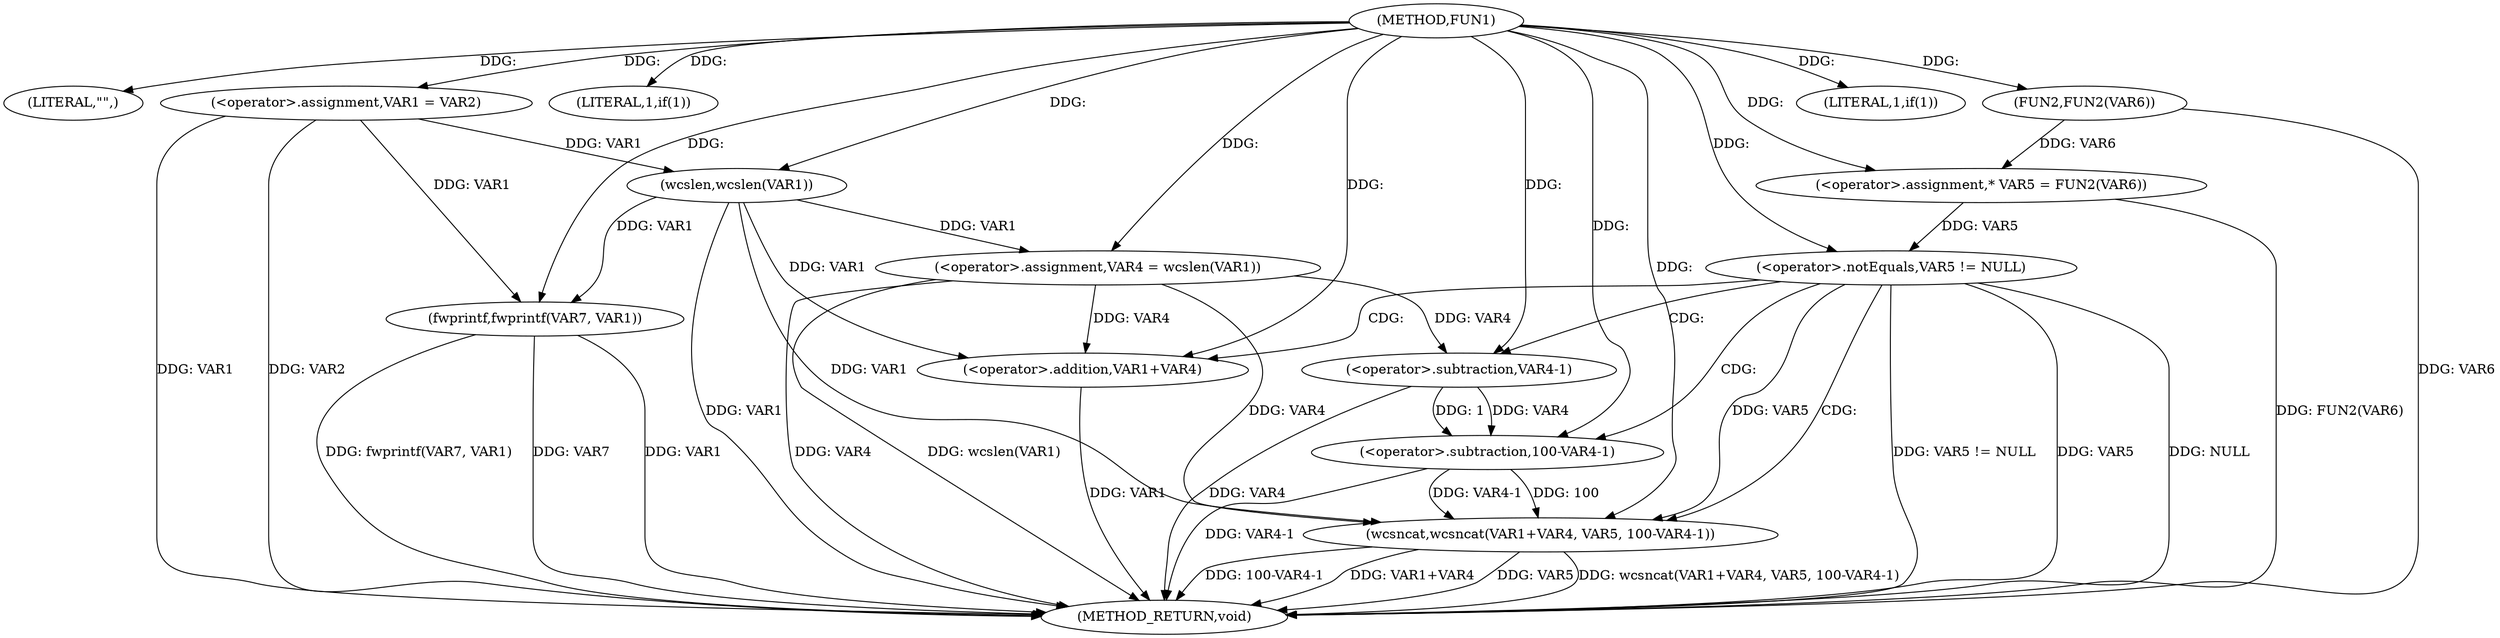 digraph FUN1 {  
"1000100" [label = "(METHOD,FUN1)" ]
"1000142" [label = "(METHOD_RETURN,void)" ]
"1000103" [label = "(LITERAL,\"\",)" ]
"1000104" [label = "(<operator>.assignment,VAR1 = VAR2)" ]
"1000108" [label = "(LITERAL,1,if(1))" ]
"1000112" [label = "(<operator>.assignment,VAR4 = wcslen(VAR1))" ]
"1000114" [label = "(wcslen,wcslen(VAR1))" ]
"1000117" [label = "(<operator>.assignment,* VAR5 = FUN2(VAR6))" ]
"1000119" [label = "(FUN2,FUN2(VAR6))" ]
"1000122" [label = "(<operator>.notEquals,VAR5 != NULL)" ]
"1000126" [label = "(wcsncat,wcsncat(VAR1+VAR4, VAR5, 100-VAR4-1))" ]
"1000127" [label = "(<operator>.addition,VAR1+VAR4)" ]
"1000131" [label = "(<operator>.subtraction,100-VAR4-1)" ]
"1000133" [label = "(<operator>.subtraction,VAR4-1)" ]
"1000137" [label = "(LITERAL,1,if(1))" ]
"1000139" [label = "(fwprintf,fwprintf(VAR7, VAR1))" ]
  "1000104" -> "1000142"  [ label = "DDG: VAR1"] 
  "1000112" -> "1000142"  [ label = "DDG: wcslen(VAR1)"] 
  "1000139" -> "1000142"  [ label = "DDG: VAR7"] 
  "1000133" -> "1000142"  [ label = "DDG: VAR4"] 
  "1000114" -> "1000142"  [ label = "DDG: VAR1"] 
  "1000126" -> "1000142"  [ label = "DDG: VAR1+VAR4"] 
  "1000122" -> "1000142"  [ label = "DDG: VAR5 != NULL"] 
  "1000127" -> "1000142"  [ label = "DDG: VAR1"] 
  "1000117" -> "1000142"  [ label = "DDG: FUN2(VAR6)"] 
  "1000104" -> "1000142"  [ label = "DDG: VAR2"] 
  "1000126" -> "1000142"  [ label = "DDG: VAR5"] 
  "1000126" -> "1000142"  [ label = "DDG: wcsncat(VAR1+VAR4, VAR5, 100-VAR4-1)"] 
  "1000122" -> "1000142"  [ label = "DDG: VAR5"] 
  "1000139" -> "1000142"  [ label = "DDG: VAR1"] 
  "1000139" -> "1000142"  [ label = "DDG: fwprintf(VAR7, VAR1)"] 
  "1000131" -> "1000142"  [ label = "DDG: VAR4-1"] 
  "1000112" -> "1000142"  [ label = "DDG: VAR4"] 
  "1000119" -> "1000142"  [ label = "DDG: VAR6"] 
  "1000126" -> "1000142"  [ label = "DDG: 100-VAR4-1"] 
  "1000122" -> "1000142"  [ label = "DDG: NULL"] 
  "1000100" -> "1000103"  [ label = "DDG: "] 
  "1000100" -> "1000104"  [ label = "DDG: "] 
  "1000100" -> "1000108"  [ label = "DDG: "] 
  "1000114" -> "1000112"  [ label = "DDG: VAR1"] 
  "1000100" -> "1000112"  [ label = "DDG: "] 
  "1000104" -> "1000114"  [ label = "DDG: VAR1"] 
  "1000100" -> "1000114"  [ label = "DDG: "] 
  "1000119" -> "1000117"  [ label = "DDG: VAR6"] 
  "1000100" -> "1000117"  [ label = "DDG: "] 
  "1000100" -> "1000119"  [ label = "DDG: "] 
  "1000117" -> "1000122"  [ label = "DDG: VAR5"] 
  "1000100" -> "1000122"  [ label = "DDG: "] 
  "1000114" -> "1000126"  [ label = "DDG: VAR1"] 
  "1000100" -> "1000126"  [ label = "DDG: "] 
  "1000112" -> "1000126"  [ label = "DDG: VAR4"] 
  "1000114" -> "1000127"  [ label = "DDG: VAR1"] 
  "1000100" -> "1000127"  [ label = "DDG: "] 
  "1000112" -> "1000127"  [ label = "DDG: VAR4"] 
  "1000122" -> "1000126"  [ label = "DDG: VAR5"] 
  "1000131" -> "1000126"  [ label = "DDG: 100"] 
  "1000131" -> "1000126"  [ label = "DDG: VAR4-1"] 
  "1000100" -> "1000131"  [ label = "DDG: "] 
  "1000133" -> "1000131"  [ label = "DDG: VAR4"] 
  "1000133" -> "1000131"  [ label = "DDG: 1"] 
  "1000100" -> "1000133"  [ label = "DDG: "] 
  "1000112" -> "1000133"  [ label = "DDG: VAR4"] 
  "1000100" -> "1000137"  [ label = "DDG: "] 
  "1000100" -> "1000139"  [ label = "DDG: "] 
  "1000104" -> "1000139"  [ label = "DDG: VAR1"] 
  "1000114" -> "1000139"  [ label = "DDG: VAR1"] 
  "1000122" -> "1000131"  [ label = "CDG: "] 
  "1000122" -> "1000127"  [ label = "CDG: "] 
  "1000122" -> "1000126"  [ label = "CDG: "] 
  "1000122" -> "1000133"  [ label = "CDG: "] 
}
